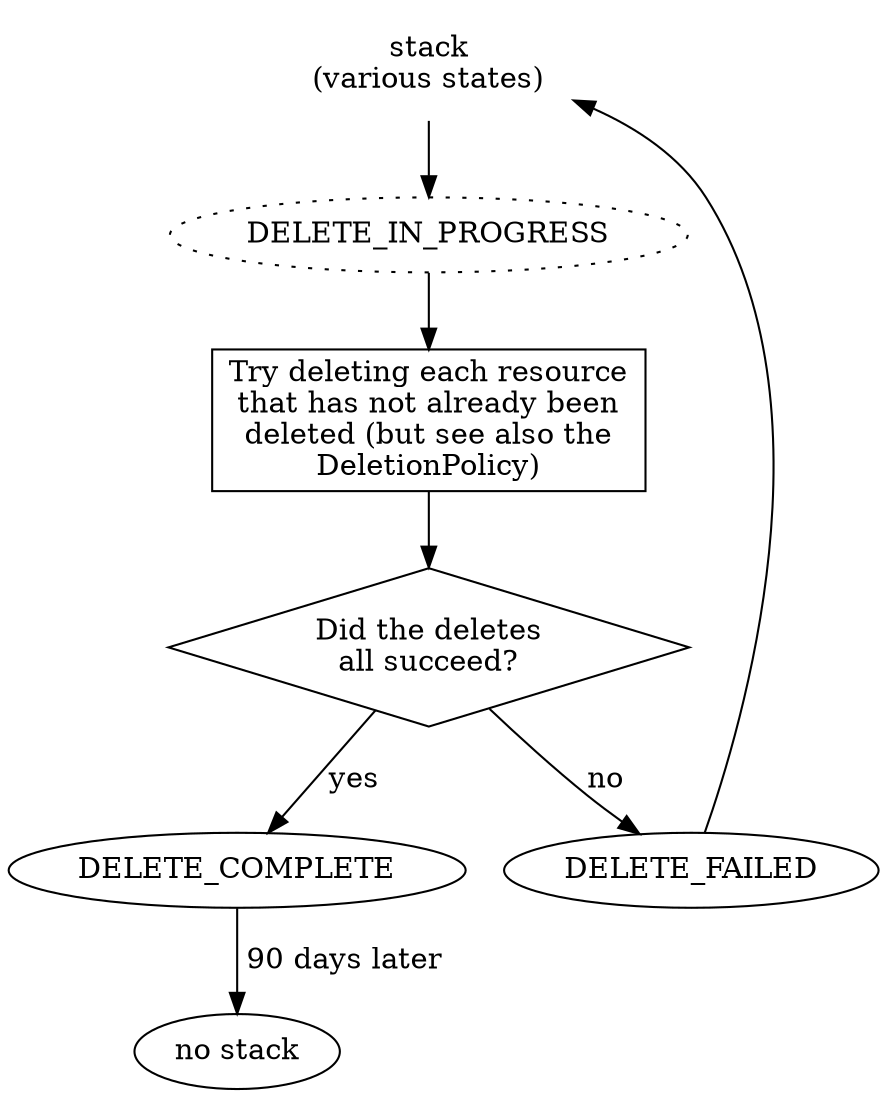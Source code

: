 digraph delete_stack {

  after_existence [ layer="happy" label="no stack" ]

  deletable_stack [ label="stack\n(various states)" color="transparent" ]

  DELETE_COMPLETE [ layer="happy" ]
  DELETE_FAILED [ layer="sad" ]
  DELETE_IN_PROGRESS [ layer="happy" style=dotted ]

  deletable_stack -> DELETE_IN_PROGRESS -> try_delete -> check_delete
  try_delete [ shape="rect" label="Try deleting each resource\nthat has not already been\ndeleted (but see also the\nDeletionPolicy)" ]
  check_delete [ shape="diamond" label="Did the deletes\nall succeed?" ]
  check_delete -> DELETE_COMPLETE [ label="yes" ]
  check_delete -> DELETE_FAILED [ label="no" ]

  DELETE_FAILED -> deletable_stack [ constraint="false" ]
  DELETE_COMPLETE -> after_existence [ label=" 90 days later" ]

}
// # vi: set sw=2 et ai :
